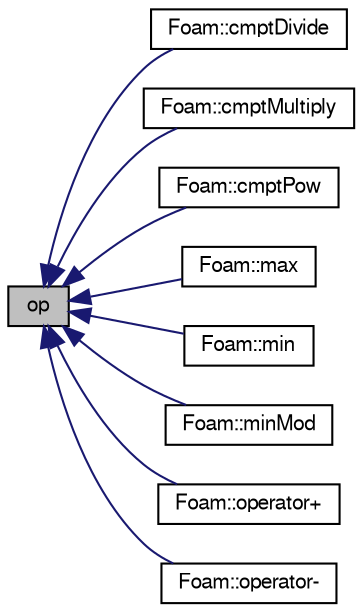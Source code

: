 digraph "op"
{
  bgcolor="transparent";
  edge [fontname="FreeSans",fontsize="10",labelfontname="FreeSans",labelfontsize="10"];
  node [fontname="FreeSans",fontsize="10",shape=record];
  rankdir="LR";
  Node1 [label="op",height=0.2,width=0.4,color="black", fillcolor="grey75", style="filled" fontcolor="black"];
  Node1 -> Node2 [dir="back",color="midnightblue",fontsize="10",style="solid",fontname="FreeSans"];
  Node2 [label="Foam::cmptDivide",height=0.2,width=0.4,color="black",URL="$a10237.html#a0123720e1ac8439aae0cda54c1765151"];
  Node1 -> Node3 [dir="back",color="midnightblue",fontsize="10",style="solid",fontname="FreeSans"];
  Node3 [label="Foam::cmptMultiply",height=0.2,width=0.4,color="black",URL="$a10237.html#ace080a978e755cd6dbeb8b09af22d926"];
  Node1 -> Node4 [dir="back",color="midnightblue",fontsize="10",style="solid",fontname="FreeSans"];
  Node4 [label="Foam::cmptPow",height=0.2,width=0.4,color="black",URL="$a10237.html#a4eb7106a859dbc5fdcb4fb667bf905e3"];
  Node1 -> Node5 [dir="back",color="midnightblue",fontsize="10",style="solid",fontname="FreeSans"];
  Node5 [label="Foam::max",height=0.2,width=0.4,color="black",URL="$a10237.html#a68311b03f9db4aad82763209fa55e185"];
  Node1 -> Node6 [dir="back",color="midnightblue",fontsize="10",style="solid",fontname="FreeSans"];
  Node6 [label="Foam::min",height=0.2,width=0.4,color="black",URL="$a10237.html#a7245ec2b71c504c401eb5e6f7d80f122"];
  Node1 -> Node7 [dir="back",color="midnightblue",fontsize="10",style="solid",fontname="FreeSans"];
  Node7 [label="Foam::minMod",height=0.2,width=0.4,color="black",URL="$a10237.html#ada1dff4d8300a8d3159de2427e705c1e"];
  Node1 -> Node8 [dir="back",color="midnightblue",fontsize="10",style="solid",fontname="FreeSans"];
  Node8 [label="Foam::operator+",height=0.2,width=0.4,color="black",URL="$a10237.html#ad1b6a4dc9c1860be48be7dc6d9a01c16"];
  Node1 -> Node9 [dir="back",color="midnightblue",fontsize="10",style="solid",fontname="FreeSans"];
  Node9 [label="Foam::operator-",height=0.2,width=0.4,color="black",URL="$a10237.html#a6babc0de18da22ffdc93824978c4cdf6"];
}
